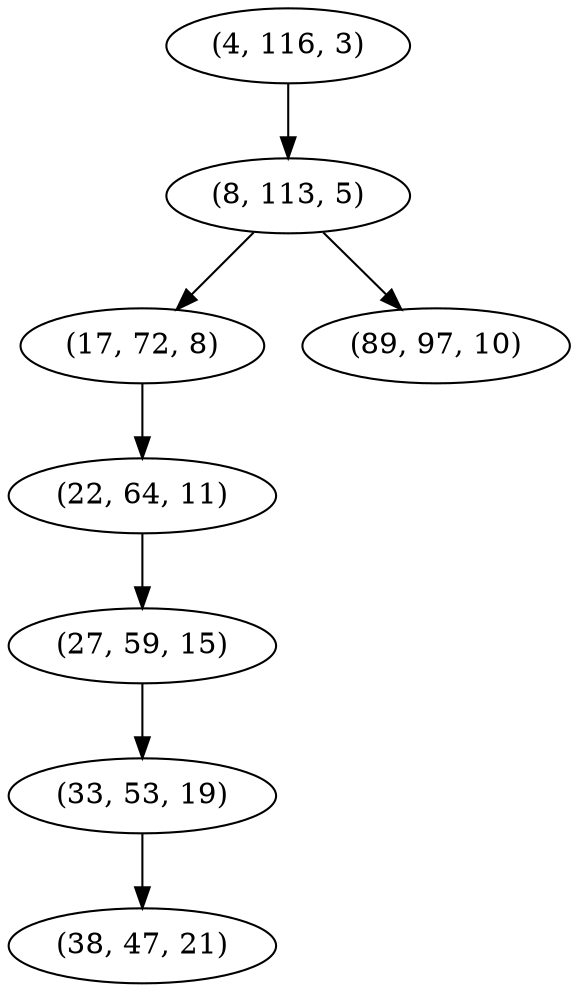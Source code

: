 digraph tree {
    "(4, 116, 3)";
    "(8, 113, 5)";
    "(17, 72, 8)";
    "(22, 64, 11)";
    "(27, 59, 15)";
    "(33, 53, 19)";
    "(38, 47, 21)";
    "(89, 97, 10)";
    "(4, 116, 3)" -> "(8, 113, 5)";
    "(8, 113, 5)" -> "(17, 72, 8)";
    "(8, 113, 5)" -> "(89, 97, 10)";
    "(17, 72, 8)" -> "(22, 64, 11)";
    "(22, 64, 11)" -> "(27, 59, 15)";
    "(27, 59, 15)" -> "(33, 53, 19)";
    "(33, 53, 19)" -> "(38, 47, 21)";
}
